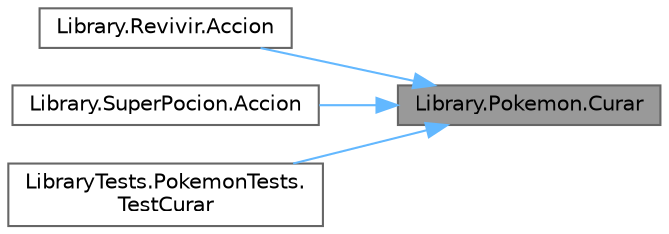 digraph "Library.Pokemon.Curar"
{
 // INTERACTIVE_SVG=YES
 // LATEX_PDF_SIZE
  bgcolor="transparent";
  edge [fontname=Helvetica,fontsize=10,labelfontname=Helvetica,labelfontsize=10];
  node [fontname=Helvetica,fontsize=10,shape=box,height=0.2,width=0.4];
  rankdir="RL";
  Node1 [id="Node000001",label="Library.Pokemon.Curar",height=0.2,width=0.4,color="gray40", fillcolor="grey60", style="filled", fontcolor="black",tooltip="Se encarga de curar al Pokémon."];
  Node1 -> Node2 [id="edge1_Node000001_Node000002",dir="back",color="steelblue1",style="solid",tooltip=" "];
  Node2 [id="Node000002",label="Library.Revivir.Accion",height=0.2,width=0.4,color="grey40", fillcolor="white", style="filled",URL="$classLibrary_1_1Revivir.html#aaf9186cce4a92cd501fc502ce80fa943",tooltip="Revive a un Pokémon con el 50% de su vida inicial."];
  Node1 -> Node3 [id="edge2_Node000001_Node000003",dir="back",color="steelblue1",style="solid",tooltip=" "];
  Node3 [id="Node000003",label="Library.SuperPocion.Accion",height=0.2,width=0.4,color="grey40", fillcolor="white", style="filled",URL="$classLibrary_1_1SuperPocion.html#a3254b3843a548c1b7824b3d670ce6d57",tooltip="Cura al Pokémon ingresado otorgándole 70 puntos de vida o los que le falten para tener el máximo."];
  Node1 -> Node4 [id="edge3_Node000001_Node000004",dir="back",color="steelblue1",style="solid",tooltip=" "];
  Node4 [id="Node000004",label="LibraryTests.PokemonTests.\lTestCurar",height=0.2,width=0.4,color="grey40", fillcolor="white", style="filled",URL="$classLibraryTests_1_1PokemonTests.html#aff2fd5461a0647a976f863ffb2ac5db2",tooltip="Este test comprueba que se cure determinados puntos de vida correctamente."];
}
